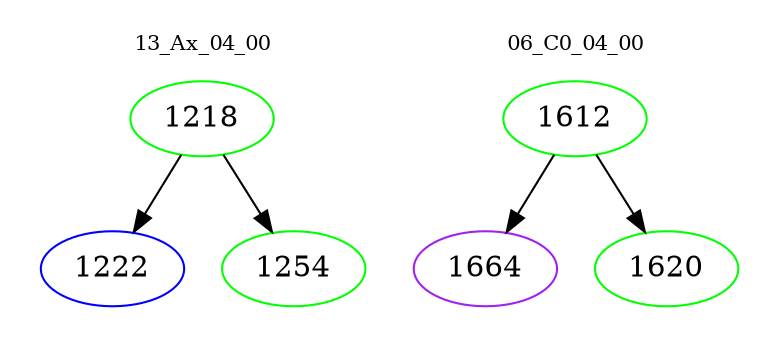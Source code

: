 digraph{
subgraph cluster_0 {
color = white
label = "13_Ax_04_00";
fontsize=10;
T0_1218 [label="1218", color="green"]
T0_1218 -> T0_1222 [color="black"]
T0_1222 [label="1222", color="blue"]
T0_1218 -> T0_1254 [color="black"]
T0_1254 [label="1254", color="green"]
}
subgraph cluster_1 {
color = white
label = "06_C0_04_00";
fontsize=10;
T1_1612 [label="1612", color="green"]
T1_1612 -> T1_1664 [color="black"]
T1_1664 [label="1664", color="purple"]
T1_1612 -> T1_1620 [color="black"]
T1_1620 [label="1620", color="green"]
}
}
